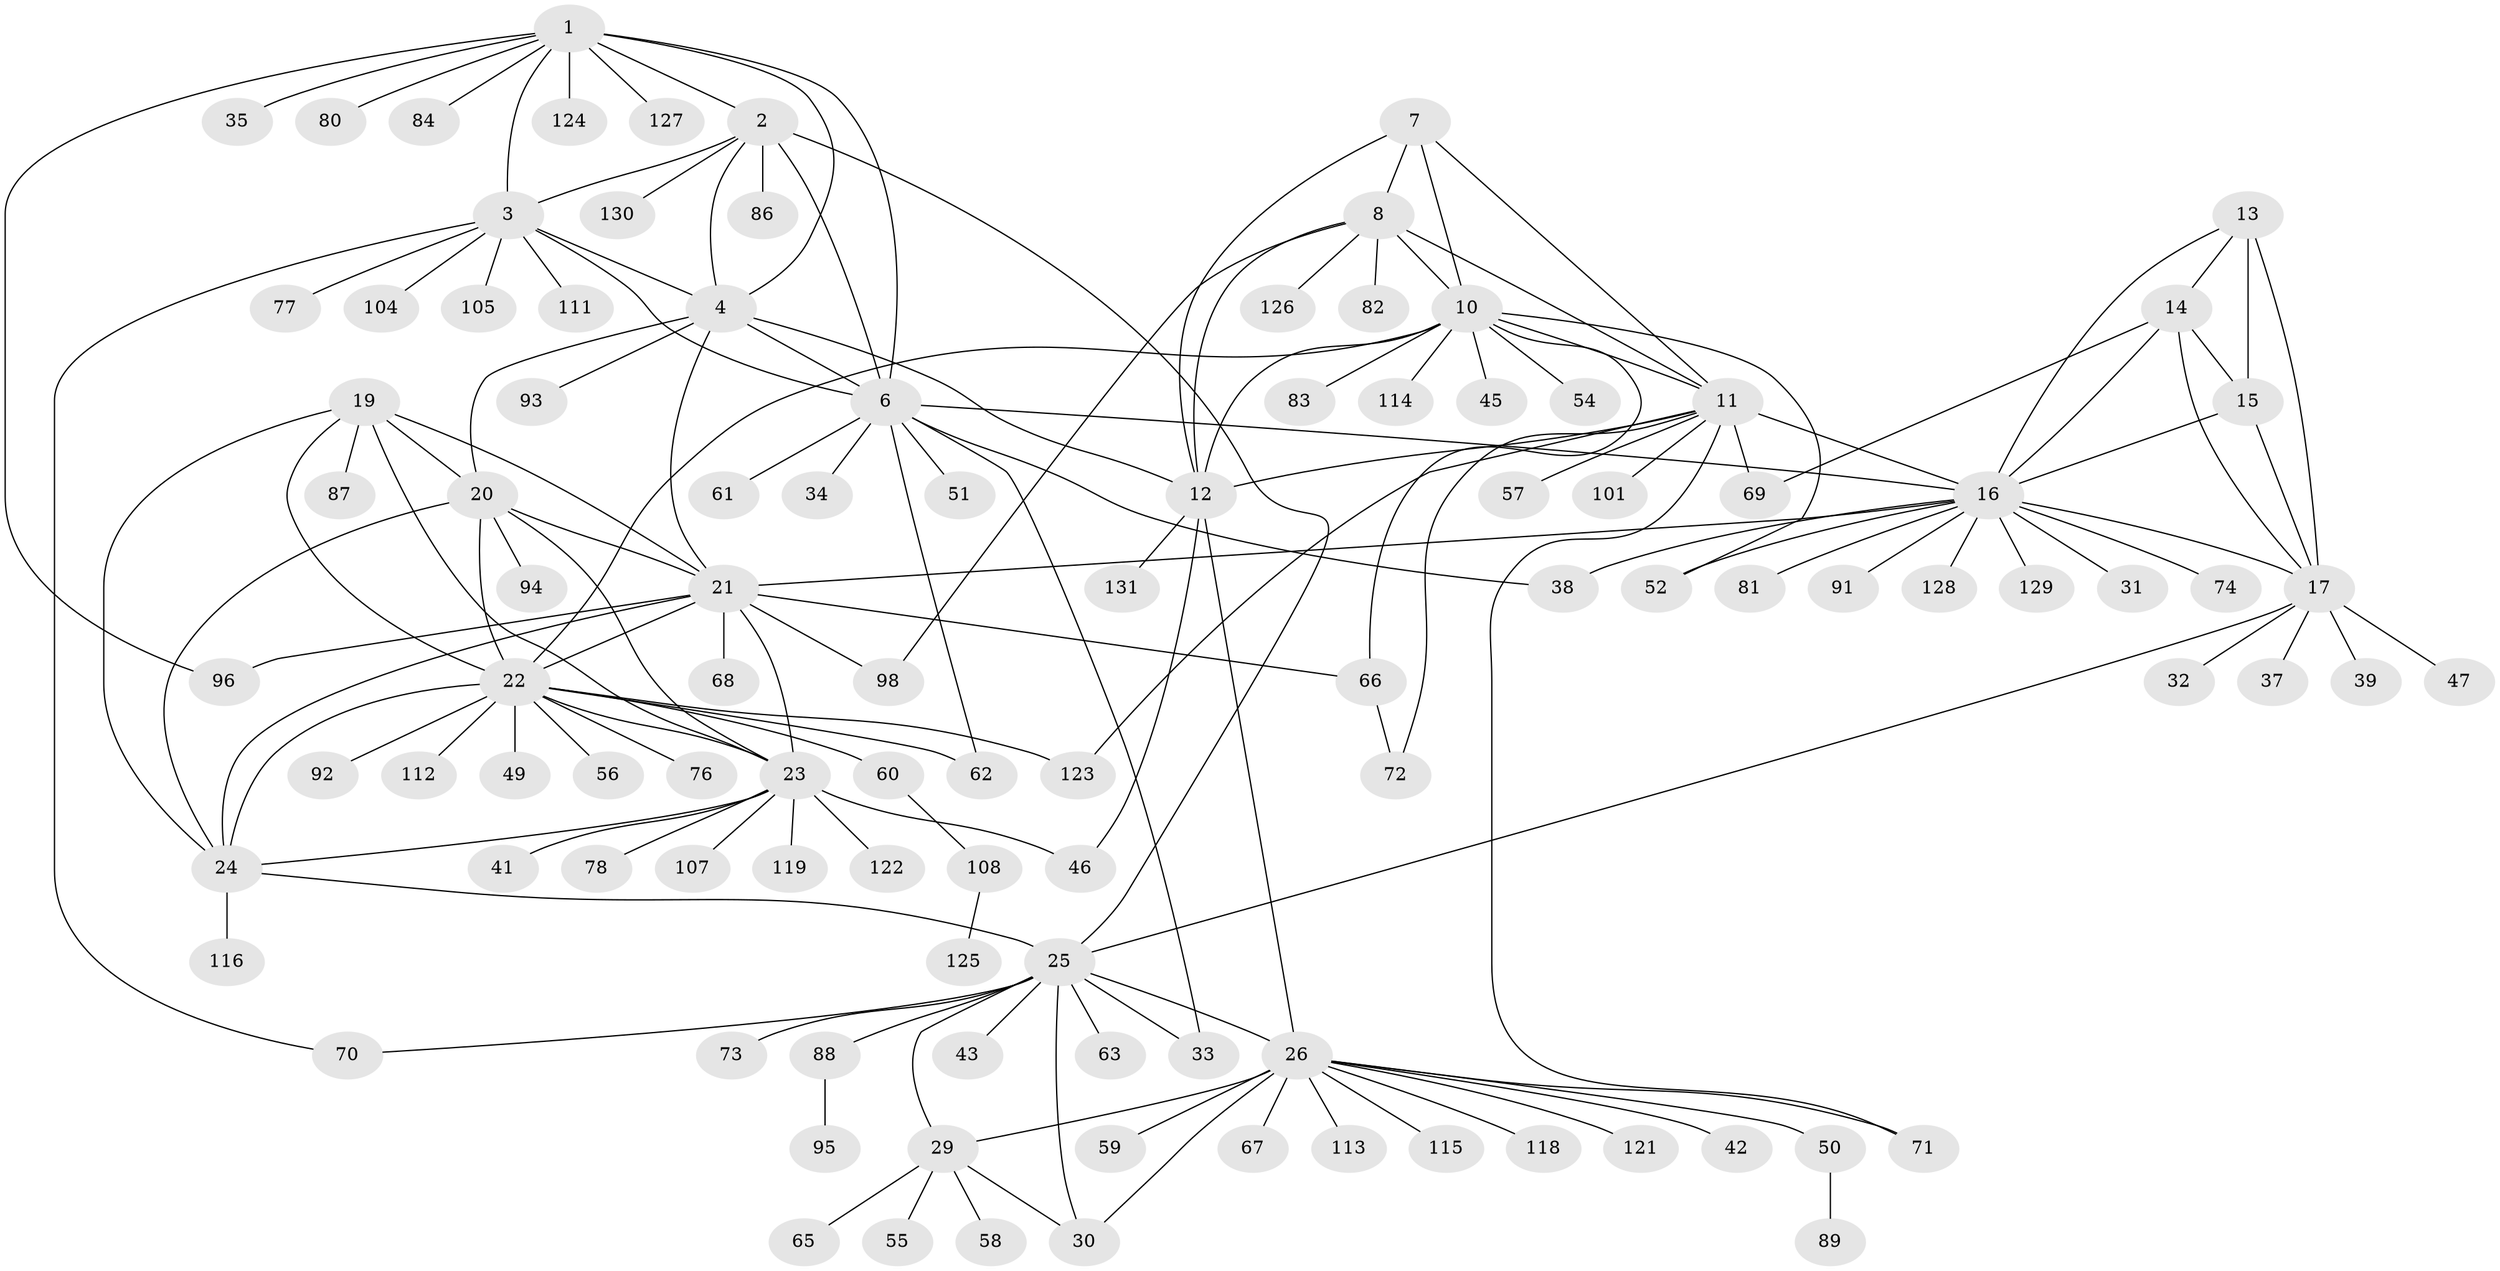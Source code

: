 // original degree distribution, {11: 0.015151515151515152, 8: 0.03787878787878788, 6: 0.015151515151515152, 13: 0.022727272727272728, 5: 0.030303030303030304, 9: 0.022727272727272728, 12: 0.015151515151515152, 10: 0.022727272727272728, 7: 0.030303030303030304, 17: 0.007575757575757576, 15: 0.007575757575757576, 2: 0.15151515151515152, 1: 0.5984848484848485, 3: 0.022727272727272728}
// Generated by graph-tools (version 1.1) at 2025/42/03/06/25 10:42:09]
// undirected, 106 vertices, 156 edges
graph export_dot {
graph [start="1"]
  node [color=gray90,style=filled];
  1 [super="+99"];
  2;
  3 [super="+48"];
  4 [super="+5"];
  6 [super="+109"];
  7 [super="+9"];
  8 [super="+90"];
  10 [super="+132"];
  11;
  12 [super="+102"];
  13;
  14 [super="+44"];
  15 [super="+79"];
  16 [super="+97"];
  17 [super="+18"];
  19 [super="+36"];
  20 [super="+103"];
  21 [super="+53"];
  22 [super="+85"];
  23 [super="+75"];
  24 [super="+40"];
  25 [super="+28"];
  26 [super="+27"];
  29 [super="+117"];
  30;
  31 [super="+100"];
  32;
  33;
  34;
  35;
  37;
  38;
  39 [super="+120"];
  41;
  42;
  43;
  45;
  46;
  47;
  49;
  50;
  51;
  52;
  54;
  55;
  56;
  57;
  58;
  59;
  60 [super="+64"];
  61;
  62;
  63;
  65;
  66;
  67;
  68;
  69;
  70;
  71;
  72;
  73;
  74;
  76;
  77;
  78;
  80;
  81;
  82;
  83;
  84;
  86;
  87;
  88;
  89;
  91 [super="+106"];
  92 [super="+110"];
  93;
  94;
  95;
  96;
  98;
  101;
  104;
  105;
  107;
  108;
  111;
  112;
  113;
  114;
  115;
  116;
  118;
  119;
  121;
  122;
  123;
  124;
  125;
  126;
  127;
  128;
  129;
  130;
  131;
  1 -- 2;
  1 -- 3;
  1 -- 4 [weight=2];
  1 -- 6;
  1 -- 35;
  1 -- 80;
  1 -- 84;
  1 -- 96;
  1 -- 127;
  1 -- 124;
  2 -- 3;
  2 -- 4 [weight=2];
  2 -- 6;
  2 -- 86;
  2 -- 130;
  2 -- 25;
  3 -- 4 [weight=2];
  3 -- 6;
  3 -- 70;
  3 -- 77;
  3 -- 104;
  3 -- 105;
  3 -- 111;
  4 -- 6 [weight=2];
  4 -- 12;
  4 -- 93;
  4 -- 21;
  4 -- 20;
  6 -- 16;
  6 -- 33;
  6 -- 34;
  6 -- 38;
  6 -- 51;
  6 -- 61;
  6 -- 62;
  7 -- 8 [weight=2];
  7 -- 10 [weight=2];
  7 -- 11 [weight=2];
  7 -- 12 [weight=2];
  8 -- 10;
  8 -- 11;
  8 -- 12;
  8 -- 82;
  8 -- 98;
  8 -- 126;
  10 -- 11;
  10 -- 12;
  10 -- 22;
  10 -- 45;
  10 -- 52;
  10 -- 54;
  10 -- 66;
  10 -- 83;
  10 -- 114;
  11 -- 12;
  11 -- 16;
  11 -- 57;
  11 -- 69;
  11 -- 71;
  11 -- 72;
  11 -- 101;
  11 -- 123;
  12 -- 46;
  12 -- 131;
  12 -- 26;
  13 -- 14;
  13 -- 15;
  13 -- 16;
  13 -- 17 [weight=2];
  14 -- 15;
  14 -- 16;
  14 -- 17 [weight=2];
  14 -- 69;
  15 -- 16;
  15 -- 17 [weight=2];
  16 -- 17 [weight=2];
  16 -- 21;
  16 -- 31;
  16 -- 38;
  16 -- 52;
  16 -- 74;
  16 -- 81;
  16 -- 91;
  16 -- 128;
  16 -- 129;
  17 -- 32;
  17 -- 47;
  17 -- 37;
  17 -- 39;
  17 -- 25;
  19 -- 20;
  19 -- 21;
  19 -- 22;
  19 -- 23;
  19 -- 24;
  19 -- 87;
  20 -- 21;
  20 -- 22;
  20 -- 23;
  20 -- 24;
  20 -- 94;
  21 -- 22;
  21 -- 23;
  21 -- 24;
  21 -- 66;
  21 -- 68;
  21 -- 96;
  21 -- 98;
  22 -- 23;
  22 -- 24;
  22 -- 49;
  22 -- 56;
  22 -- 60;
  22 -- 62;
  22 -- 76;
  22 -- 92;
  22 -- 112;
  22 -- 123;
  23 -- 24;
  23 -- 41;
  23 -- 46;
  23 -- 78;
  23 -- 107;
  23 -- 119;
  23 -- 122;
  24 -- 116;
  24 -- 25;
  25 -- 26 [weight=4];
  25 -- 29 [weight=2];
  25 -- 30 [weight=2];
  25 -- 33;
  25 -- 70;
  25 -- 73;
  25 -- 88;
  25 -- 43;
  25 -- 63;
  26 -- 29 [weight=2];
  26 -- 30 [weight=2];
  26 -- 71;
  26 -- 115;
  26 -- 121;
  26 -- 67;
  26 -- 42;
  26 -- 113;
  26 -- 50;
  26 -- 118;
  26 -- 59;
  29 -- 30;
  29 -- 55;
  29 -- 58;
  29 -- 65;
  50 -- 89;
  60 -- 108;
  66 -- 72;
  88 -- 95;
  108 -- 125;
}
